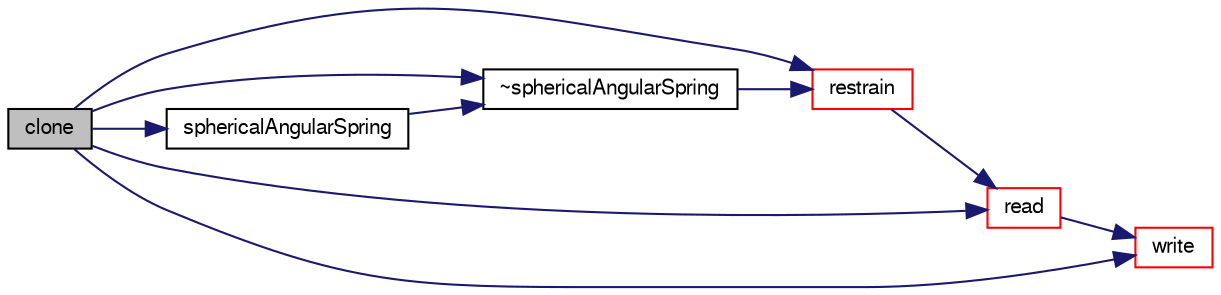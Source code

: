 digraph "clone"
{
  bgcolor="transparent";
  edge [fontname="FreeSans",fontsize="10",labelfontname="FreeSans",labelfontsize="10"];
  node [fontname="FreeSans",fontsize="10",shape=record];
  rankdir="LR";
  Node142 [label="clone",height=0.2,width=0.4,color="black", fillcolor="grey75", style="filled", fontcolor="black"];
  Node142 -> Node143 [color="midnightblue",fontsize="10",style="solid",fontname="FreeSans"];
  Node143 [label="read",height=0.2,width=0.4,color="red",URL="$a29522.html#affa21705bb326eaf3c87a5c6c1e56f3b",tooltip="Update properties from given dictionary. "];
  Node143 -> Node198 [color="midnightblue",fontsize="10",style="solid",fontname="FreeSans"];
  Node198 [label="write",height=0.2,width=0.4,color="red",URL="$a29522.html#a293fdfec8bdfbd5c3913ab4c9f3454ff",tooltip="Write. "];
  Node142 -> Node202 [color="midnightblue",fontsize="10",style="solid",fontname="FreeSans"];
  Node202 [label="restrain",height=0.2,width=0.4,color="red",URL="$a29522.html#a5a33f13a3b2e956e9be8cfaffc87a34b",tooltip="Calculate the restraint position, force and moment. "];
  Node202 -> Node143 [color="midnightblue",fontsize="10",style="solid",fontname="FreeSans"];
  Node142 -> Node209 [color="midnightblue",fontsize="10",style="solid",fontname="FreeSans"];
  Node209 [label="sphericalAngularSpring",height=0.2,width=0.4,color="black",URL="$a29522.html#a3208b48b6b68aadb2b8989dc00f9e4a9",tooltip="Construct from components. "];
  Node209 -> Node210 [color="midnightblue",fontsize="10",style="solid",fontname="FreeSans"];
  Node210 [label="~sphericalAngularSpring",height=0.2,width=0.4,color="black",URL="$a29522.html#a85e7d20310ca2db5612e91399f46d209",tooltip="Destructor. "];
  Node210 -> Node202 [color="midnightblue",fontsize="10",style="solid",fontname="FreeSans"];
  Node142 -> Node198 [color="midnightblue",fontsize="10",style="solid",fontname="FreeSans"];
  Node142 -> Node210 [color="midnightblue",fontsize="10",style="solid",fontname="FreeSans"];
}

